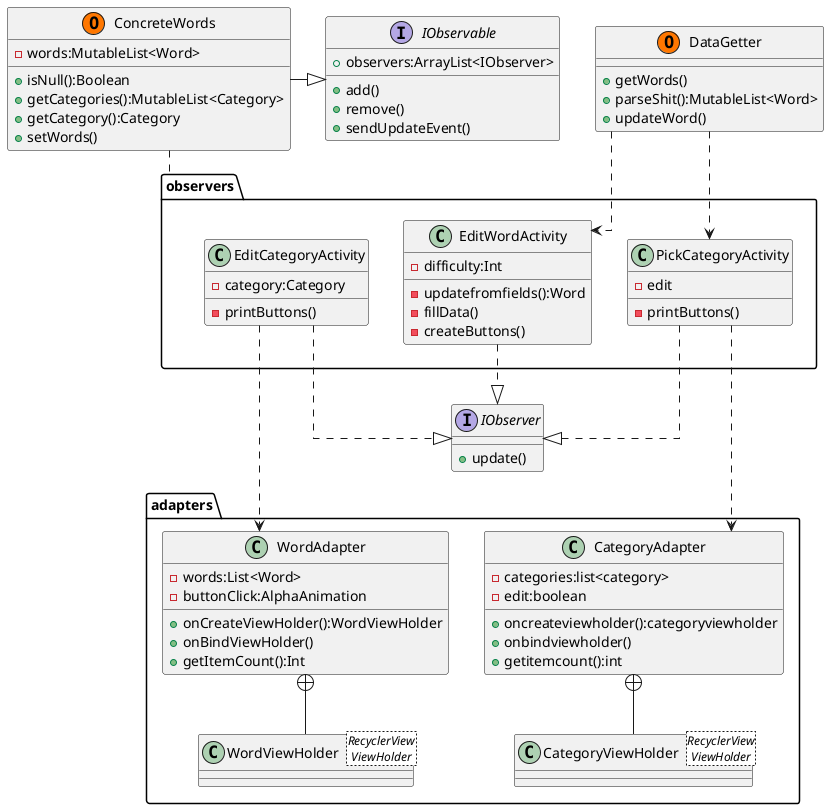 @startuml
skinparam linetype ortho 
package observers {

class EditCategoryActivity {
    - category:Category
    - printButtons()
}
class EditWordActivity{
    - difficulty:Int
    - updatefromfields():Word
    - fillData()
    - createButtons()
}
class PickCategoryActivity{
    - edit
    - printButtons()
}
}

package adapters{
class CategoryAdapter{
    - categories:list<category>
    - edit:boolean
    + oncreateviewholder():categoryviewholder
    + onbindviewholder()
    + getitemcount():int

}
class CategoryViewHolder<RecyclerView\nViewHolder>
CategoryAdapter +-- CategoryViewHolder

class WordAdapter{
    - words:List<Word>
    - buttonClick:AlphaAnimation
    + onCreateViewHolder():WordViewHolder
    + onBindViewHolder()
    + getItemCount():Int

}
class WordViewHolder<RecyclerView\nViewHolder>
WordAdapter +-- WordViewHolder
}
class DataGetter <<(O,#FF7700)>>{
    + getWords()
    + parseShit():MutableList<Word>
    + updateWord()
}

class ConcreteWords <<(O,#FF7700)>>{
    - words:MutableList<Word>
    + isNull():Boolean
    + getCategories():MutableList<Category>
    + getCategory():Category
    + setWords()
}
interface IObservable {
    + observers:ArrayList<IObserver>
    + add()
    + remove()
    + sendUpdateEvent()
}
interface IObserver{
    + update()
}

ConcreteWords -|> IObservable 

EditCategoryActivity ..|> IObserver
EditWordActivity ..|> IObserver
PickCategoryActivity ..|> IObserver
DataGetter ..> PickCategoryActivity
DataGetter ..> EditWordActivity
ConcreteWords .. observers
PickCategoryActivity ...> CategoryAdapter
EditCategoryActivity ...> WordAdapter


@enduml
